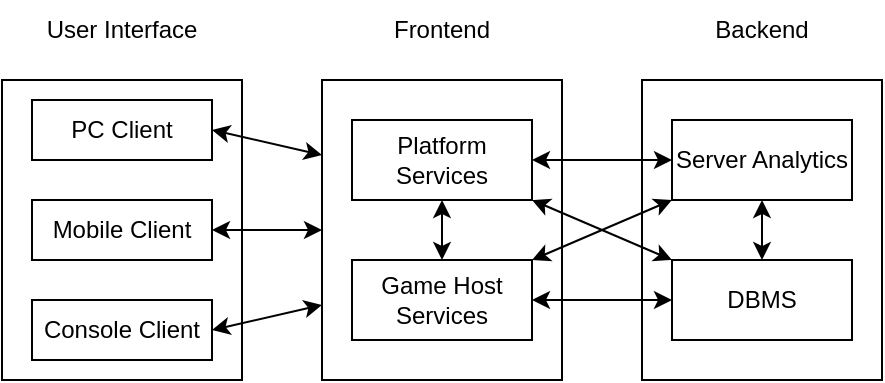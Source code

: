 <mxfile version="13.7.1"><diagram id="7YljXCifOTduzFrZgqym" name="Page-1"><mxGraphModel dx="1422" dy="773" grid="1" gridSize="10" guides="1" tooltips="1" connect="1" arrows="1" fold="1" page="1" pageScale="1" pageWidth="850" pageHeight="1100" math="0" shadow="0"><root><mxCell id="0"/><mxCell id="1" parent="0"/><mxCell id="_xQ2l9mzpnxMg70B36Mj-4" value="" style="rounded=0;whiteSpace=wrap;html=1;" vertex="1" parent="1"><mxGeometry x="120" y="140" width="120" height="150" as="geometry"/></mxCell><mxCell id="_xQ2l9mzpnxMg70B36Mj-5" value="Mobile Client" style="rounded=0;whiteSpace=wrap;html=1;" vertex="1" parent="1"><mxGeometry x="135" y="200" width="90" height="30" as="geometry"/></mxCell><mxCell id="_xQ2l9mzpnxMg70B36Mj-6" value="PC Client" style="rounded=0;whiteSpace=wrap;html=1;" vertex="1" parent="1"><mxGeometry x="135" y="150" width="90" height="30" as="geometry"/></mxCell><mxCell id="_xQ2l9mzpnxMg70B36Mj-7" value="Console Client" style="rounded=0;whiteSpace=wrap;html=1;" vertex="1" parent="1"><mxGeometry x="135" y="250" width="90" height="30" as="geometry"/></mxCell><mxCell id="_xQ2l9mzpnxMg70B36Mj-10" value="" style="rounded=0;whiteSpace=wrap;html=1;" vertex="1" parent="1"><mxGeometry x="280" y="140" width="120" height="150" as="geometry"/></mxCell><mxCell id="_xQ2l9mzpnxMg70B36Mj-11" value="Platform Services" style="rounded=0;whiteSpace=wrap;html=1;" vertex="1" parent="1"><mxGeometry x="295" y="160" width="90" height="40" as="geometry"/></mxCell><mxCell id="_xQ2l9mzpnxMg70B36Mj-12" value="Game Host Services" style="rounded=0;whiteSpace=wrap;html=1;" vertex="1" parent="1"><mxGeometry x="295" y="230" width="90" height="40" as="geometry"/></mxCell><mxCell id="_xQ2l9mzpnxMg70B36Mj-13" value="" style="rounded=0;whiteSpace=wrap;html=1;" vertex="1" parent="1"><mxGeometry x="440" y="140" width="120" height="150" as="geometry"/></mxCell><mxCell id="_xQ2l9mzpnxMg70B36Mj-15" value="Server Analytics" style="rounded=0;whiteSpace=wrap;html=1;" vertex="1" parent="1"><mxGeometry x="455" y="160" width="90" height="40" as="geometry"/></mxCell><mxCell id="_xQ2l9mzpnxMg70B36Mj-16" value="DBMS" style="rounded=0;whiteSpace=wrap;html=1;" vertex="1" parent="1"><mxGeometry x="455" y="230" width="90" height="40" as="geometry"/></mxCell><mxCell id="_xQ2l9mzpnxMg70B36Mj-17" value="" style="endArrow=classic;startArrow=classic;html=1;exitX=1;exitY=0.5;exitDx=0;exitDy=0;entryX=0;entryY=0.25;entryDx=0;entryDy=0;" edge="1" parent="1" source="_xQ2l9mzpnxMg70B36Mj-6" target="_xQ2l9mzpnxMg70B36Mj-10"><mxGeometry width="50" height="50" relative="1" as="geometry"><mxPoint x="320" y="420" as="sourcePoint"/><mxPoint x="370" y="370" as="targetPoint"/><Array as="points"/></mxGeometry></mxCell><mxCell id="_xQ2l9mzpnxMg70B36Mj-18" value="" style="endArrow=classic;startArrow=classic;html=1;exitX=1;exitY=0.5;exitDx=0;exitDy=0;entryX=0;entryY=0.5;entryDx=0;entryDy=0;" edge="1" parent="1" source="_xQ2l9mzpnxMg70B36Mj-5" target="_xQ2l9mzpnxMg70B36Mj-10"><mxGeometry width="50" height="50" relative="1" as="geometry"><mxPoint x="320" y="420" as="sourcePoint"/><mxPoint x="370" y="370" as="targetPoint"/></mxGeometry></mxCell><mxCell id="_xQ2l9mzpnxMg70B36Mj-19" value="" style="endArrow=classic;startArrow=classic;html=1;exitX=1;exitY=0.5;exitDx=0;exitDy=0;entryX=0;entryY=0.75;entryDx=0;entryDy=0;" edge="1" parent="1" source="_xQ2l9mzpnxMg70B36Mj-7" target="_xQ2l9mzpnxMg70B36Mj-10"><mxGeometry width="50" height="50" relative="1" as="geometry"><mxPoint x="320" y="420" as="sourcePoint"/><mxPoint x="370" y="370" as="targetPoint"/></mxGeometry></mxCell><mxCell id="_xQ2l9mzpnxMg70B36Mj-20" value="" style="endArrow=classic;startArrow=classic;html=1;exitX=1;exitY=0.5;exitDx=0;exitDy=0;entryX=0;entryY=0.5;entryDx=0;entryDy=0;" edge="1" parent="1" source="_xQ2l9mzpnxMg70B36Mj-11" target="_xQ2l9mzpnxMg70B36Mj-15"><mxGeometry width="50" height="50" relative="1" as="geometry"><mxPoint x="420" y="300" as="sourcePoint"/><mxPoint x="370" y="370" as="targetPoint"/></mxGeometry></mxCell><mxCell id="_xQ2l9mzpnxMg70B36Mj-22" value="" style="endArrow=classic;startArrow=classic;html=1;exitX=0.5;exitY=1;exitDx=0;exitDy=0;entryX=0.5;entryY=0;entryDx=0;entryDy=0;" edge="1" parent="1" source="_xQ2l9mzpnxMg70B36Mj-11" target="_xQ2l9mzpnxMg70B36Mj-12"><mxGeometry width="50" height="50" relative="1" as="geometry"><mxPoint x="320" y="420" as="sourcePoint"/><mxPoint x="370" y="370" as="targetPoint"/></mxGeometry></mxCell><mxCell id="_xQ2l9mzpnxMg70B36Mj-23" value="" style="endArrow=classic;startArrow=classic;html=1;exitX=1;exitY=1;exitDx=0;exitDy=0;entryX=0;entryY=0;entryDx=0;entryDy=0;" edge="1" parent="1" source="_xQ2l9mzpnxMg70B36Mj-11" target="_xQ2l9mzpnxMg70B36Mj-16"><mxGeometry width="50" height="50" relative="1" as="geometry"><mxPoint x="320" y="420" as="sourcePoint"/><mxPoint x="370" y="370" as="targetPoint"/></mxGeometry></mxCell><mxCell id="_xQ2l9mzpnxMg70B36Mj-24" value="" style="endArrow=classic;startArrow=classic;html=1;exitX=1;exitY=0;exitDx=0;exitDy=0;entryX=0;entryY=1;entryDx=0;entryDy=0;" edge="1" parent="1" source="_xQ2l9mzpnxMg70B36Mj-12" target="_xQ2l9mzpnxMg70B36Mj-15"><mxGeometry width="50" height="50" relative="1" as="geometry"><mxPoint x="320" y="420" as="sourcePoint"/><mxPoint x="370" y="370" as="targetPoint"/></mxGeometry></mxCell><mxCell id="_xQ2l9mzpnxMg70B36Mj-25" value="" style="endArrow=classic;startArrow=classic;html=1;exitX=1;exitY=0.5;exitDx=0;exitDy=0;entryX=0;entryY=0.5;entryDx=0;entryDy=0;" edge="1" parent="1" source="_xQ2l9mzpnxMg70B36Mj-12" target="_xQ2l9mzpnxMg70B36Mj-16"><mxGeometry width="50" height="50" relative="1" as="geometry"><mxPoint x="320" y="420" as="sourcePoint"/><mxPoint x="370" y="370" as="targetPoint"/></mxGeometry></mxCell><mxCell id="_xQ2l9mzpnxMg70B36Mj-26" value="" style="endArrow=classic;startArrow=classic;html=1;exitX=0.5;exitY=0;exitDx=0;exitDy=0;entryX=0.5;entryY=1;entryDx=0;entryDy=0;" edge="1" parent="1" source="_xQ2l9mzpnxMg70B36Mj-16" target="_xQ2l9mzpnxMg70B36Mj-15"><mxGeometry width="50" height="50" relative="1" as="geometry"><mxPoint x="320" y="420" as="sourcePoint"/><mxPoint x="370" y="370" as="targetPoint"/></mxGeometry></mxCell><mxCell id="_xQ2l9mzpnxMg70B36Mj-27" value="User Interface" style="text;html=1;strokeColor=none;fillColor=none;align=center;verticalAlign=middle;whiteSpace=wrap;rounded=0;" vertex="1" parent="1"><mxGeometry x="135" y="100" width="90" height="30" as="geometry"/></mxCell><mxCell id="_xQ2l9mzpnxMg70B36Mj-28" value="Frontend" style="text;html=1;strokeColor=none;fillColor=none;align=center;verticalAlign=middle;whiteSpace=wrap;rounded=0;" vertex="1" parent="1"><mxGeometry x="295" y="100" width="90" height="30" as="geometry"/></mxCell><mxCell id="_xQ2l9mzpnxMg70B36Mj-29" value="Backend" style="text;html=1;strokeColor=none;fillColor=none;align=center;verticalAlign=middle;whiteSpace=wrap;rounded=0;" vertex="1" parent="1"><mxGeometry x="455" y="100" width="90" height="30" as="geometry"/></mxCell></root></mxGraphModel></diagram></mxfile>